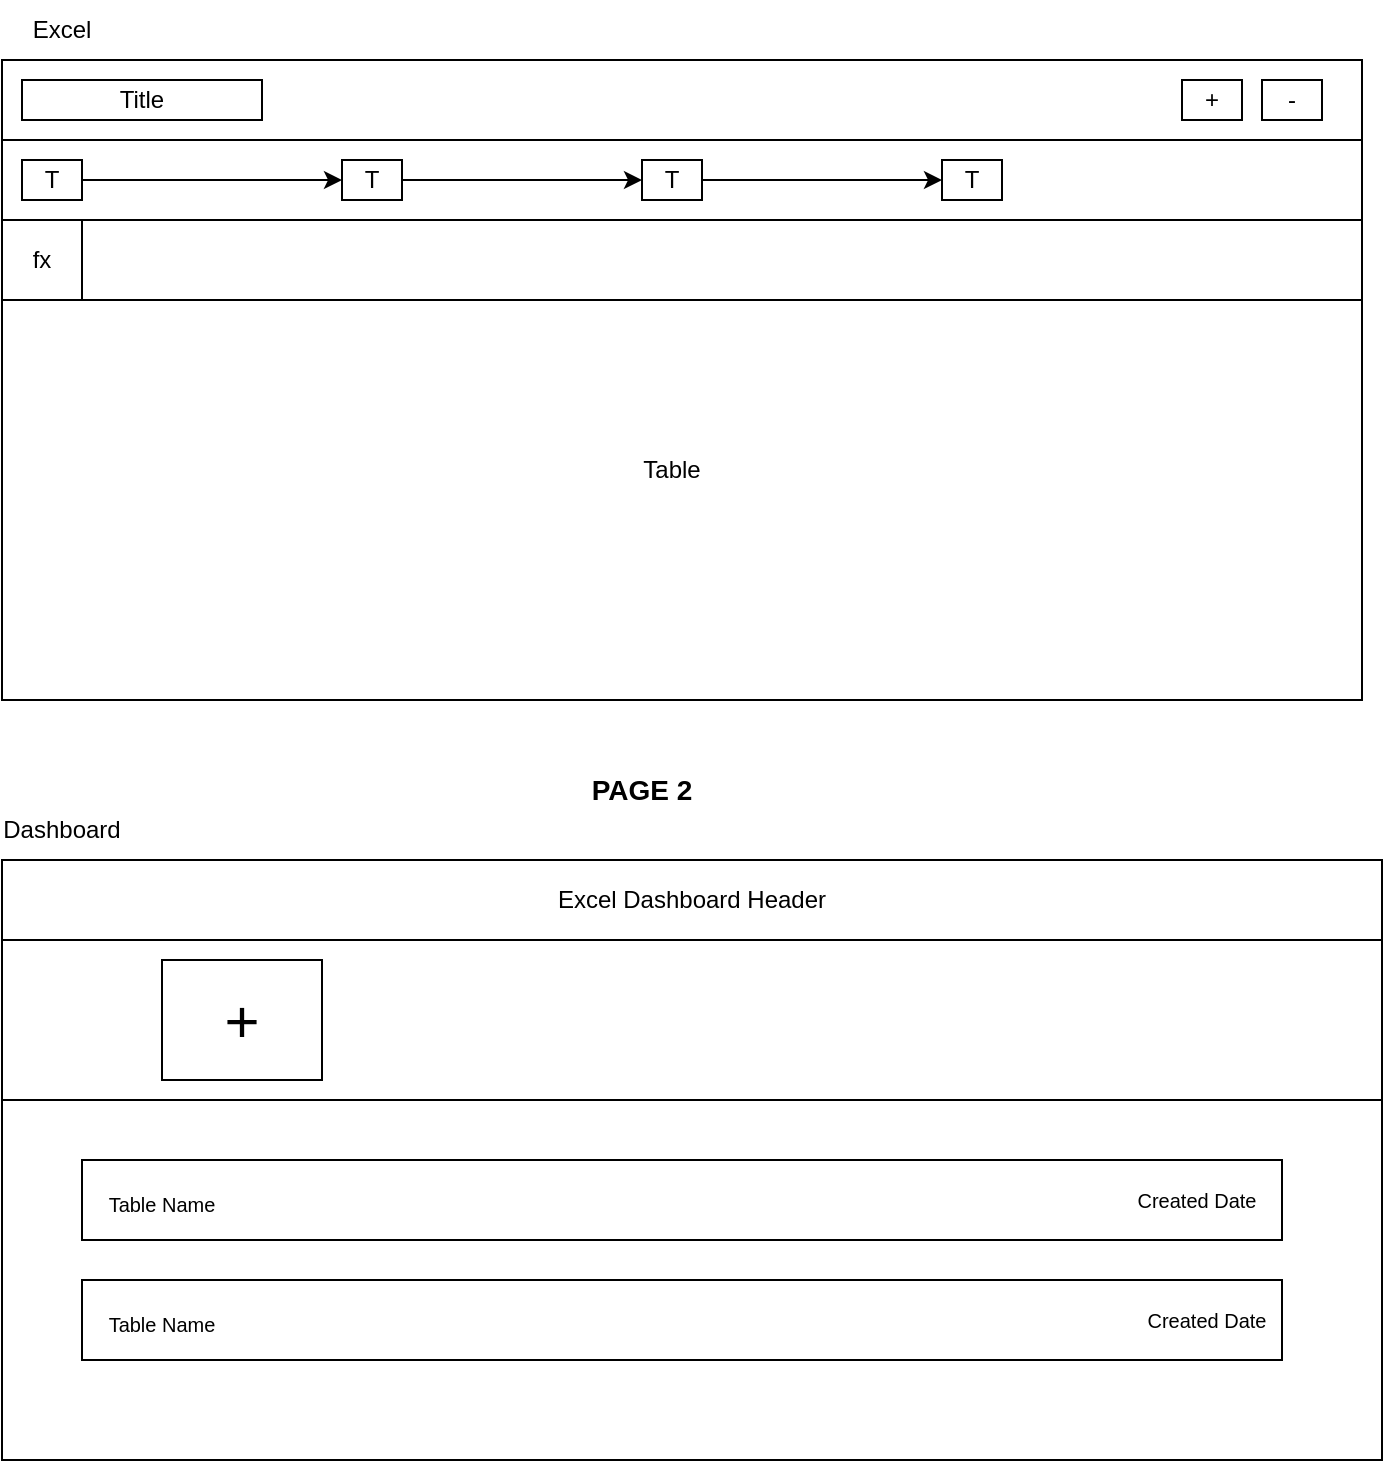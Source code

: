 <mxfile version="15.7.3" type="github">
  <diagram id="VEnAXMlmkaD5QDrI19K5" name="Page-1">
    <mxGraphModel dx="806" dy="490" grid="1" gridSize="10" guides="1" tooltips="1" connect="1" arrows="1" fold="1" page="1" pageScale="1" pageWidth="827" pageHeight="1169" math="0" shadow="0">
      <root>
        <mxCell id="0" />
        <mxCell id="1" parent="0" />
        <mxCell id="U0OgihPHp6RNpsAgaQc_-1" value="" style="rounded=0;whiteSpace=wrap;html=1;fillColor=none;" vertex="1" parent="1">
          <mxGeometry x="40" y="40" width="680" height="320" as="geometry" />
        </mxCell>
        <mxCell id="U0OgihPHp6RNpsAgaQc_-2" value="Excel" style="text;html=1;strokeColor=none;fillColor=none;align=center;verticalAlign=middle;whiteSpace=wrap;rounded=0;" vertex="1" parent="1">
          <mxGeometry x="40" y="10" width="60" height="30" as="geometry" />
        </mxCell>
        <mxCell id="U0OgihPHp6RNpsAgaQc_-3" value="" style="rounded=0;whiteSpace=wrap;html=1;fillColor=none;" vertex="1" parent="1">
          <mxGeometry x="40" y="40" width="680" height="40" as="geometry" />
        </mxCell>
        <mxCell id="U0OgihPHp6RNpsAgaQc_-4" value="Title" style="rounded=0;whiteSpace=wrap;html=1;fillColor=none;" vertex="1" parent="1">
          <mxGeometry x="50" y="50" width="120" height="20" as="geometry" />
        </mxCell>
        <mxCell id="U0OgihPHp6RNpsAgaQc_-5" value="-" style="rounded=0;whiteSpace=wrap;html=1;fillColor=none;" vertex="1" parent="1">
          <mxGeometry x="670" y="50" width="30" height="20" as="geometry" />
        </mxCell>
        <mxCell id="U0OgihPHp6RNpsAgaQc_-6" value="+" style="rounded=0;whiteSpace=wrap;html=1;fillColor=none;" vertex="1" parent="1">
          <mxGeometry x="630" y="50" width="30" height="20" as="geometry" />
        </mxCell>
        <mxCell id="U0OgihPHp6RNpsAgaQc_-7" value="" style="rounded=0;whiteSpace=wrap;html=1;fillColor=none;" vertex="1" parent="1">
          <mxGeometry x="40" y="80" width="680" height="40" as="geometry" />
        </mxCell>
        <mxCell id="U0OgihPHp6RNpsAgaQc_-8" value="T" style="rounded=0;whiteSpace=wrap;html=1;fillColor=none;" vertex="1" parent="1">
          <mxGeometry x="50" y="90" width="30" height="20" as="geometry" />
        </mxCell>
        <mxCell id="U0OgihPHp6RNpsAgaQc_-9" value="T" style="rounded=0;whiteSpace=wrap;html=1;fillColor=none;" vertex="1" parent="1">
          <mxGeometry x="210" y="90" width="30" height="20" as="geometry" />
        </mxCell>
        <mxCell id="U0OgihPHp6RNpsAgaQc_-10" value="T" style="rounded=0;whiteSpace=wrap;html=1;fillColor=none;" vertex="1" parent="1">
          <mxGeometry x="360" y="90" width="30" height="20" as="geometry" />
        </mxCell>
        <mxCell id="U0OgihPHp6RNpsAgaQc_-11" value="T" style="rounded=0;whiteSpace=wrap;html=1;fillColor=none;" vertex="1" parent="1">
          <mxGeometry x="510" y="90" width="30" height="20" as="geometry" />
        </mxCell>
        <mxCell id="U0OgihPHp6RNpsAgaQc_-14" value="" style="endArrow=classic;html=1;rounded=0;entryX=0;entryY=0.5;entryDx=0;entryDy=0;exitX=1;exitY=0.5;exitDx=0;exitDy=0;" edge="1" parent="1" source="U0OgihPHp6RNpsAgaQc_-8" target="U0OgihPHp6RNpsAgaQc_-9">
          <mxGeometry width="50" height="50" relative="1" as="geometry">
            <mxPoint x="390" y="280" as="sourcePoint" />
            <mxPoint x="440" y="230" as="targetPoint" />
            <Array as="points">
              <mxPoint x="130" y="100" />
            </Array>
          </mxGeometry>
        </mxCell>
        <mxCell id="U0OgihPHp6RNpsAgaQc_-15" value="" style="endArrow=classic;html=1;rounded=0;" edge="1" parent="1" target="U0OgihPHp6RNpsAgaQc_-10">
          <mxGeometry width="50" height="50" relative="1" as="geometry">
            <mxPoint x="240" y="100" as="sourcePoint" />
            <mxPoint x="220" y="110" as="targetPoint" />
            <Array as="points" />
          </mxGeometry>
        </mxCell>
        <mxCell id="U0OgihPHp6RNpsAgaQc_-16" value="" style="endArrow=classic;html=1;rounded=0;entryX=0;entryY=0.5;entryDx=0;entryDy=0;" edge="1" parent="1" target="U0OgihPHp6RNpsAgaQc_-11">
          <mxGeometry width="50" height="50" relative="1" as="geometry">
            <mxPoint x="390" y="100" as="sourcePoint" />
            <mxPoint x="370" y="109.444" as="targetPoint" />
            <Array as="points" />
          </mxGeometry>
        </mxCell>
        <mxCell id="U0OgihPHp6RNpsAgaQc_-18" value="" style="rounded=0;whiteSpace=wrap;html=1;fillColor=none;" vertex="1" parent="1">
          <mxGeometry x="40" y="120" width="680" height="40" as="geometry" />
        </mxCell>
        <mxCell id="U0OgihPHp6RNpsAgaQc_-19" value="fx" style="rounded=0;whiteSpace=wrap;html=1;fillColor=none;" vertex="1" parent="1">
          <mxGeometry x="40" y="120" width="40" height="40" as="geometry" />
        </mxCell>
        <mxCell id="U0OgihPHp6RNpsAgaQc_-20" value="Table" style="text;html=1;strokeColor=none;fillColor=none;align=center;verticalAlign=middle;whiteSpace=wrap;rounded=0;" vertex="1" parent="1">
          <mxGeometry x="345" y="230" width="60" height="30" as="geometry" />
        </mxCell>
        <mxCell id="U0OgihPHp6RNpsAgaQc_-21" value="" style="rounded=0;whiteSpace=wrap;html=1;fillColor=none;" vertex="1" parent="1">
          <mxGeometry x="40" y="440" width="690" height="300" as="geometry" />
        </mxCell>
        <mxCell id="U0OgihPHp6RNpsAgaQc_-22" value="&lt;b&gt;&lt;font style=&quot;font-size: 14px&quot;&gt;PAGE 2&lt;br&gt;&lt;/font&gt;&lt;/b&gt;" style="text;html=1;strokeColor=none;fillColor=none;align=center;verticalAlign=middle;whiteSpace=wrap;rounded=0;" vertex="1" parent="1">
          <mxGeometry x="330" y="390" width="60" height="30" as="geometry" />
        </mxCell>
        <mxCell id="U0OgihPHp6RNpsAgaQc_-23" value="Excel Dashboard Header" style="rounded=0;whiteSpace=wrap;html=1;fillColor=none;" vertex="1" parent="1">
          <mxGeometry x="40" y="440" width="690" height="40" as="geometry" />
        </mxCell>
        <mxCell id="U0OgihPHp6RNpsAgaQc_-24" value="Dashboard" style="text;html=1;strokeColor=none;fillColor=none;align=center;verticalAlign=middle;whiteSpace=wrap;rounded=0;" vertex="1" parent="1">
          <mxGeometry x="40" y="410" width="60" height="30" as="geometry" />
        </mxCell>
        <mxCell id="U0OgihPHp6RNpsAgaQc_-25" value="" style="rounded=0;whiteSpace=wrap;html=1;fillColor=none;" vertex="1" parent="1">
          <mxGeometry x="40" y="480" width="690" height="80" as="geometry" />
        </mxCell>
        <mxCell id="U0OgihPHp6RNpsAgaQc_-26" value="&lt;font style=&quot;font-size: 30px&quot;&gt;+&lt;/font&gt;" style="rounded=0;whiteSpace=wrap;html=1;fillColor=none;" vertex="1" parent="1">
          <mxGeometry x="120" y="490" width="80" height="60" as="geometry" />
        </mxCell>
        <mxCell id="U0OgihPHp6RNpsAgaQc_-27" value="" style="rounded=0;whiteSpace=wrap;html=1;fontSize=30;fillColor=none;" vertex="1" parent="1">
          <mxGeometry x="80" y="590" width="600" height="40" as="geometry" />
        </mxCell>
        <mxCell id="U0OgihPHp6RNpsAgaQc_-28" value="&lt;font style=&quot;font-size: 10px&quot;&gt;Table Name&lt;/font&gt;" style="text;html=1;strokeColor=none;fillColor=none;align=center;verticalAlign=middle;whiteSpace=wrap;rounded=0;fontSize=30;" vertex="1" parent="1">
          <mxGeometry x="90" y="590" width="60" height="30" as="geometry" />
        </mxCell>
        <mxCell id="U0OgihPHp6RNpsAgaQc_-29" value="Created Date" style="text;html=1;strokeColor=none;fillColor=none;align=center;verticalAlign=middle;whiteSpace=wrap;rounded=0;fontSize=10;" vertex="1" parent="1">
          <mxGeometry x="600" y="595" width="75" height="30" as="geometry" />
        </mxCell>
        <mxCell id="U0OgihPHp6RNpsAgaQc_-30" value="" style="rounded=0;whiteSpace=wrap;html=1;fontSize=30;fillColor=none;" vertex="1" parent="1">
          <mxGeometry x="80" y="650" width="600" height="40" as="geometry" />
        </mxCell>
        <mxCell id="U0OgihPHp6RNpsAgaQc_-31" value="&lt;font style=&quot;font-size: 10px&quot;&gt;Table Name&lt;/font&gt;" style="text;html=1;strokeColor=none;fillColor=none;align=center;verticalAlign=middle;whiteSpace=wrap;rounded=0;fontSize=30;" vertex="1" parent="1">
          <mxGeometry x="90" y="650" width="60" height="30" as="geometry" />
        </mxCell>
        <mxCell id="U0OgihPHp6RNpsAgaQc_-32" value="Created Date" style="text;html=1;strokeColor=none;fillColor=none;align=center;verticalAlign=middle;whiteSpace=wrap;rounded=0;fontSize=10;" vertex="1" parent="1">
          <mxGeometry x="605" y="655" width="75" height="30" as="geometry" />
        </mxCell>
      </root>
    </mxGraphModel>
  </diagram>
</mxfile>
